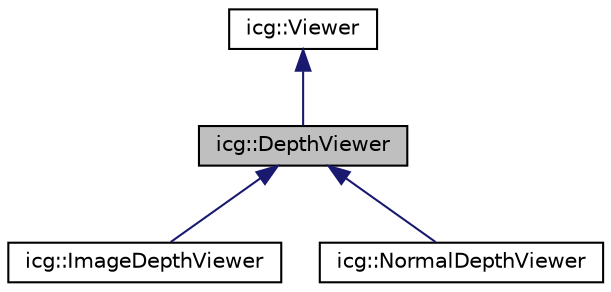 digraph "icg::DepthViewer"
{
 // LATEX_PDF_SIZE
  edge [fontname="Helvetica",fontsize="10",labelfontname="Helvetica",labelfontsize="10"];
  node [fontname="Helvetica",fontsize="10",shape=record];
  Node1 [label="icg::DepthViewer",height=0.2,width=0.4,color="black", fillcolor="grey75", style="filled", fontcolor="black",tooltip="Abstract Viewer class that defines a depth viewer that normalizes images between a set minimum and ma..."];
  Node2 -> Node1 [dir="back",color="midnightblue",fontsize="10",style="solid",fontname="Helvetica"];
  Node2 [label="icg::Viewer",height=0.2,width=0.4,color="black", fillcolor="white", style="filled",URL="$classicg_1_1Viewer.html",tooltip="Abstract class that defines a viewer and functionality to view and save images."];
  Node1 -> Node3 [dir="back",color="midnightblue",fontsize="10",style="solid",fontname="Helvetica"];
  Node3 [label="icg::ImageDepthViewer",height=0.2,width=0.4,color="black", fillcolor="white", style="filled",URL="$classicg_1_1ImageDepthViewer.html",tooltip="Viewer that displays depth images from a DepthCamera that are normalized between a defined minimum an..."];
  Node1 -> Node4 [dir="back",color="midnightblue",fontsize="10",style="solid",fontname="Helvetica"];
  Node4 [label="icg::NormalDepthViewer",height=0.2,width=0.4,color="black", fillcolor="white", style="filled",URL="$classicg_1_1NormalDepthViewer.html",tooltip="Viewer that overlays normalized depth images from a DepthCamera with normal renderings based on the g..."];
}
